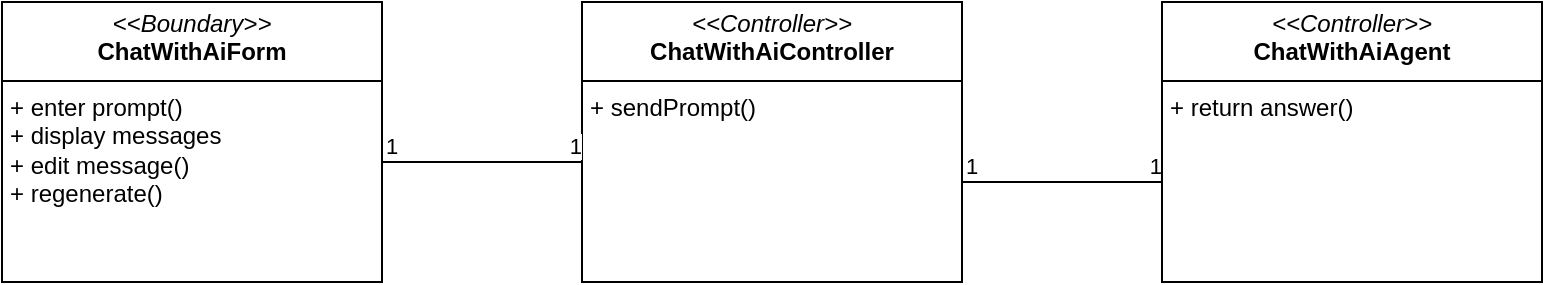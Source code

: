 <mxfile version="26.1.0">
  <diagram name="Page-1" id="Qqe0jZCCVEabTy8bN5Xw">
    <mxGraphModel dx="1444" dy="875" grid="1" gridSize="10" guides="1" tooltips="1" connect="1" arrows="1" fold="1" page="1" pageScale="1" pageWidth="850" pageHeight="1100" math="0" shadow="0">
      <root>
        <mxCell id="0" />
        <mxCell id="1" parent="0" />
        <mxCell id="ZIOcEMo6ib7H3gQ5B4pF-2" value="&lt;p style=&quot;margin:0px;margin-top:4px;text-align:center;&quot;&gt;&lt;i&gt;&amp;lt;&amp;lt;Boundary&amp;gt;&amp;gt;&lt;/i&gt;&lt;br&gt;&lt;b&gt;ChatWithAiForm&lt;/b&gt;&lt;/p&gt;&lt;hr size=&quot;1&quot; style=&quot;border-style:solid;&quot;&gt;&lt;p style=&quot;margin:0px;margin-left:4px;&quot;&gt;+ enter prompt()&lt;/p&gt;&lt;p style=&quot;margin:0px;margin-left:4px;&quot;&gt;+ display messages&lt;/p&gt;&lt;p style=&quot;margin:0px;margin-left:4px;&quot;&gt;+ edit message()&lt;/p&gt;&lt;p style=&quot;margin:0px;margin-left:4px;&quot;&gt;+ regenerate()&lt;/p&gt;" style="verticalAlign=top;align=left;overflow=fill;html=1;whiteSpace=wrap;" vertex="1" parent="1">
          <mxGeometry x="40" y="60" width="190" height="140" as="geometry" />
        </mxCell>
        <mxCell id="ZIOcEMo6ib7H3gQ5B4pF-3" value="&lt;p style=&quot;margin:0px;margin-top:4px;text-align:center;&quot;&gt;&lt;i&gt;&amp;lt;&amp;lt;Controller&amp;gt;&amp;gt;&lt;/i&gt;&lt;br&gt;&lt;b&gt;ChatWithAiController&lt;/b&gt;&lt;/p&gt;&lt;hr size=&quot;1&quot; style=&quot;border-style:solid;&quot;&gt;&lt;p style=&quot;margin:0px;margin-left:4px;&quot;&gt;+ sendPrompt()&lt;br&gt;&lt;/p&gt;" style="verticalAlign=top;align=left;overflow=fill;html=1;whiteSpace=wrap;" vertex="1" parent="1">
          <mxGeometry x="330" y="60" width="190" height="140" as="geometry" />
        </mxCell>
        <mxCell id="ZIOcEMo6ib7H3gQ5B4pF-4" value="" style="endArrow=none;html=1;edgeStyle=orthogonalEdgeStyle;rounded=0;" edge="1" parent="1">
          <mxGeometry relative="1" as="geometry">
            <mxPoint x="230" y="140" as="sourcePoint" />
            <mxPoint x="330" y="140" as="targetPoint" />
          </mxGeometry>
        </mxCell>
        <mxCell id="ZIOcEMo6ib7H3gQ5B4pF-5" value="1" style="edgeLabel;resizable=0;html=1;align=left;verticalAlign=bottom;" connectable="0" vertex="1" parent="ZIOcEMo6ib7H3gQ5B4pF-4">
          <mxGeometry x="-1" relative="1" as="geometry" />
        </mxCell>
        <mxCell id="ZIOcEMo6ib7H3gQ5B4pF-6" value="1" style="edgeLabel;resizable=0;html=1;align=right;verticalAlign=bottom;" connectable="0" vertex="1" parent="ZIOcEMo6ib7H3gQ5B4pF-4">
          <mxGeometry x="1" relative="1" as="geometry" />
        </mxCell>
        <mxCell id="ZIOcEMo6ib7H3gQ5B4pF-7" value="" style="endArrow=none;html=1;edgeStyle=orthogonalEdgeStyle;rounded=0;" edge="1" parent="1">
          <mxGeometry relative="1" as="geometry">
            <mxPoint x="520" y="150" as="sourcePoint" />
            <mxPoint x="620" y="150" as="targetPoint" />
          </mxGeometry>
        </mxCell>
        <mxCell id="ZIOcEMo6ib7H3gQ5B4pF-8" value="1" style="edgeLabel;resizable=0;html=1;align=left;verticalAlign=bottom;" connectable="0" vertex="1" parent="ZIOcEMo6ib7H3gQ5B4pF-7">
          <mxGeometry x="-1" relative="1" as="geometry" />
        </mxCell>
        <mxCell id="ZIOcEMo6ib7H3gQ5B4pF-9" value="1" style="edgeLabel;resizable=0;html=1;align=right;verticalAlign=bottom;" connectable="0" vertex="1" parent="ZIOcEMo6ib7H3gQ5B4pF-7">
          <mxGeometry x="1" relative="1" as="geometry" />
        </mxCell>
        <mxCell id="ZIOcEMo6ib7H3gQ5B4pF-10" value="&lt;p style=&quot;margin:0px;margin-top:4px;text-align:center;&quot;&gt;&lt;i&gt;&amp;lt;&amp;lt;Controller&amp;gt;&amp;gt;&lt;/i&gt;&lt;br&gt;&lt;b&gt;ChatWithAiAgent&lt;/b&gt;&lt;/p&gt;&lt;hr size=&quot;1&quot; style=&quot;border-style:solid;&quot;&gt;&lt;p style=&quot;margin:0px;margin-left:4px;&quot;&gt;+ return answer()&lt;/p&gt;" style="verticalAlign=top;align=left;overflow=fill;html=1;whiteSpace=wrap;" vertex="1" parent="1">
          <mxGeometry x="620" y="60" width="190" height="140" as="geometry" />
        </mxCell>
      </root>
    </mxGraphModel>
  </diagram>
</mxfile>
